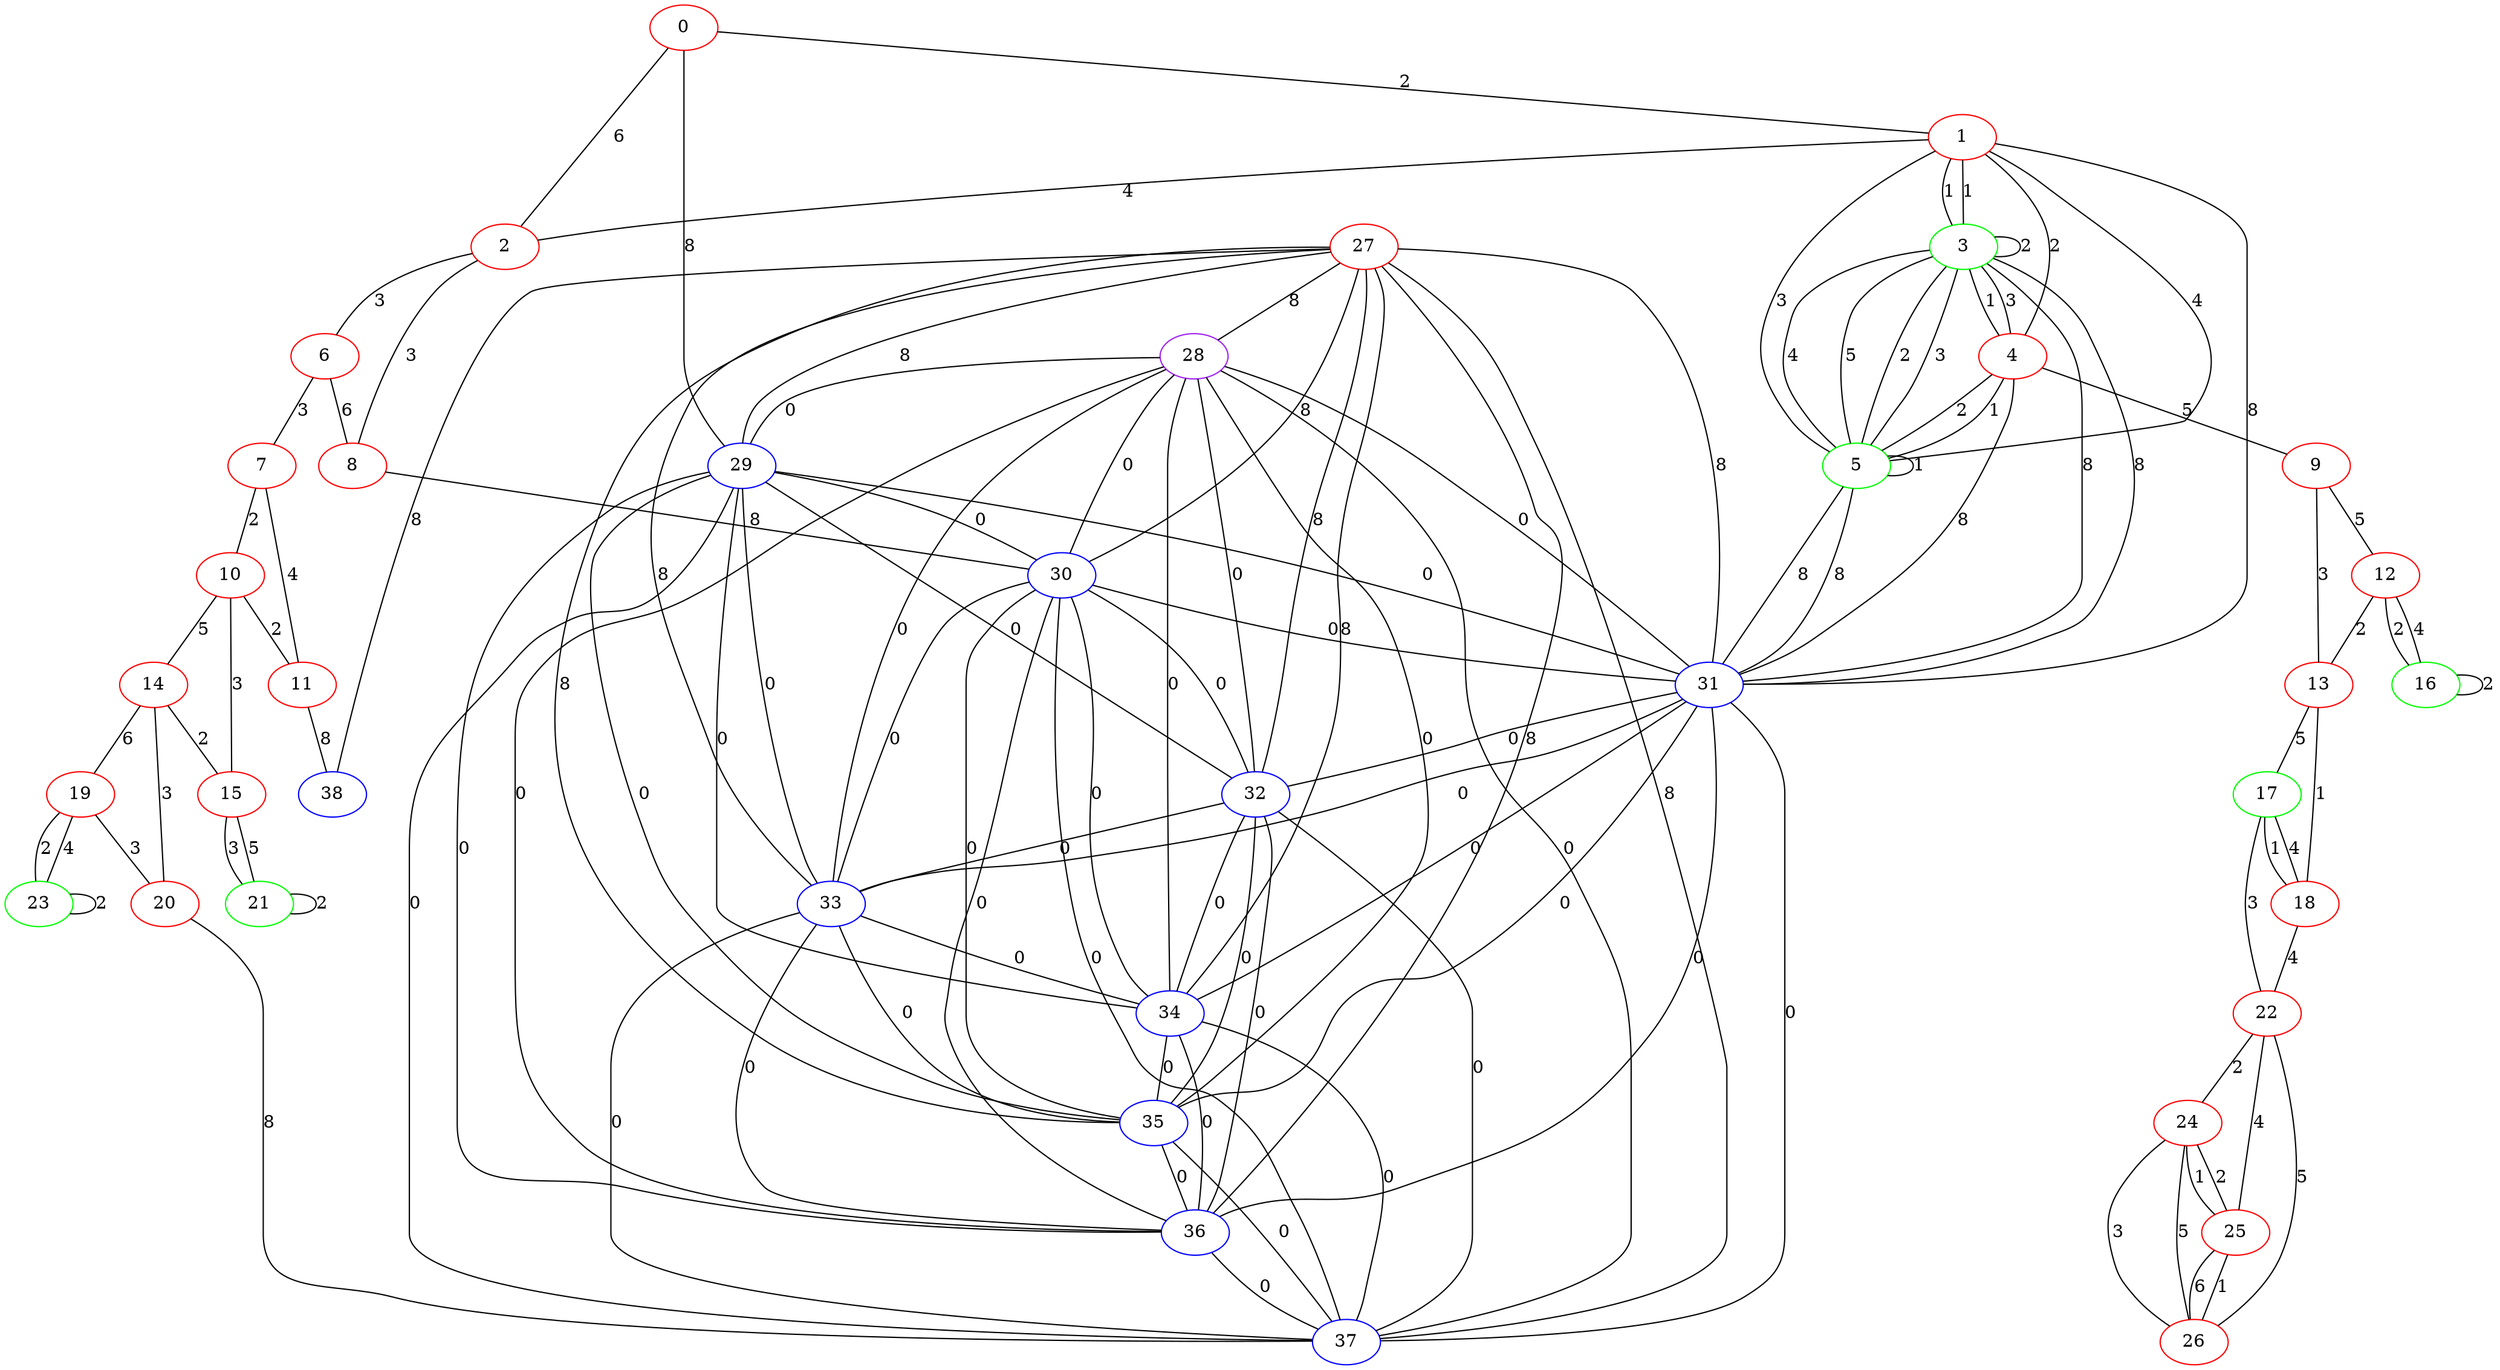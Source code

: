 graph "" {
0 [color=red, weight=1];
1 [color=red, weight=1];
2 [color=red, weight=1];
3 [color=green, weight=2];
4 [color=red, weight=1];
5 [color=green, weight=2];
6 [color=red, weight=1];
7 [color=red, weight=1];
8 [color=red, weight=1];
9 [color=red, weight=1];
10 [color=red, weight=1];
11 [color=red, weight=1];
12 [color=red, weight=1];
13 [color=red, weight=1];
14 [color=red, weight=1];
15 [color=red, weight=1];
16 [color=green, weight=2];
17 [color=green, weight=2];
18 [color=red, weight=1];
19 [color=red, weight=1];
20 [color=red, weight=1];
21 [color=green, weight=2];
22 [color=red, weight=1];
23 [color=green, weight=2];
24 [color=red, weight=1];
25 [color=red, weight=1];
26 [color=red, weight=1];
27 [color=red, weight=1];
28 [color=purple, weight=4];
29 [color=blue, weight=3];
30 [color=blue, weight=3];
31 [color=blue, weight=3];
32 [color=blue, weight=3];
33 [color=blue, weight=3];
34 [color=blue, weight=3];
35 [color=blue, weight=3];
36 [color=blue, weight=3];
37 [color=blue, weight=3];
38 [color=blue, weight=3];
0 -- 1  [key=0, label=2];
0 -- 2  [key=0, label=6];
0 -- 29  [key=0, label=8];
1 -- 2  [key=0, label=4];
1 -- 3  [key=0, label=1];
1 -- 3  [key=1, label=1];
1 -- 4  [key=0, label=2];
1 -- 5  [key=0, label=3];
1 -- 5  [key=1, label=4];
1 -- 31  [key=0, label=8];
2 -- 8  [key=0, label=3];
2 -- 6  [key=0, label=3];
3 -- 3  [key=0, label=2];
3 -- 4  [key=0, label=3];
3 -- 4  [key=1, label=1];
3 -- 5  [key=0, label=4];
3 -- 5  [key=1, label=5];
3 -- 5  [key=2, label=2];
3 -- 5  [key=3, label=3];
3 -- 31  [key=0, label=8];
3 -- 31  [key=1, label=8];
4 -- 31  [key=0, label=8];
4 -- 5  [key=0, label=1];
4 -- 5  [key=1, label=2];
4 -- 9  [key=0, label=5];
5 -- 5  [key=0, label=1];
5 -- 31  [key=0, label=8];
5 -- 31  [key=1, label=8];
6 -- 8  [key=0, label=6];
6 -- 7  [key=0, label=3];
7 -- 10  [key=0, label=2];
7 -- 11  [key=0, label=4];
8 -- 30  [key=0, label=8];
9 -- 12  [key=0, label=5];
9 -- 13  [key=0, label=3];
10 -- 11  [key=0, label=2];
10 -- 14  [key=0, label=5];
10 -- 15  [key=0, label=3];
11 -- 38  [key=0, label=8];
12 -- 16  [key=0, label=4];
12 -- 16  [key=1, label=2];
12 -- 13  [key=0, label=2];
13 -- 17  [key=0, label=5];
13 -- 18  [key=0, label=1];
14 -- 19  [key=0, label=6];
14 -- 20  [key=0, label=3];
14 -- 15  [key=0, label=2];
15 -- 21  [key=0, label=3];
15 -- 21  [key=1, label=5];
16 -- 16  [key=0, label=2];
17 -- 18  [key=0, label=4];
17 -- 18  [key=1, label=1];
17 -- 22  [key=0, label=3];
18 -- 22  [key=0, label=4];
19 -- 20  [key=0, label=3];
19 -- 23  [key=0, label=4];
19 -- 23  [key=1, label=2];
20 -- 37  [key=0, label=8];
21 -- 21  [key=0, label=2];
22 -- 24  [key=0, label=2];
22 -- 25  [key=0, label=4];
22 -- 26  [key=0, label=5];
23 -- 23  [key=0, label=2];
24 -- 25  [key=0, label=2];
24 -- 25  [key=1, label=1];
24 -- 26  [key=0, label=3];
24 -- 26  [key=1, label=5];
25 -- 26  [key=0, label=1];
25 -- 26  [key=1, label=6];
27 -- 32  [key=0, label=8];
27 -- 33  [key=0, label=8];
27 -- 34  [key=0, label=8];
27 -- 35  [key=0, label=8];
27 -- 36  [key=0, label=8];
27 -- 37  [key=0, label=8];
27 -- 38  [key=0, label=8];
27 -- 28  [key=0, label=8];
27 -- 29  [key=0, label=8];
27 -- 30  [key=0, label=8];
27 -- 31  [key=0, label=8];
28 -- 32  [key=0, label=0];
28 -- 33  [key=0, label=0];
28 -- 34  [key=0, label=0];
28 -- 35  [key=0, label=0];
28 -- 36  [key=0, label=0];
28 -- 37  [key=0, label=0];
28 -- 29  [key=0, label=0];
28 -- 30  [key=0, label=0];
28 -- 31  [key=0, label=0];
29 -- 32  [key=0, label=0];
29 -- 34  [key=0, label=0];
29 -- 35  [key=0, label=0];
29 -- 36  [key=0, label=0];
29 -- 37  [key=0, label=0];
29 -- 33  [key=0, label=0];
29 -- 30  [key=0, label=0];
29 -- 31  [key=0, label=0];
30 -- 32  [key=0, label=0];
30 -- 33  [key=0, label=0];
30 -- 34  [key=0, label=0];
30 -- 35  [key=0, label=0];
30 -- 36  [key=0, label=0];
30 -- 37  [key=0, label=0];
30 -- 31  [key=0, label=0];
31 -- 32  [key=0, label=0];
31 -- 34  [key=0, label=0];
31 -- 33  [key=0, label=0];
31 -- 35  [key=0, label=0];
31 -- 36  [key=0, label=0];
31 -- 37  [key=0, label=0];
32 -- 33  [key=0, label=0];
32 -- 34  [key=0, label=0];
32 -- 35  [key=0, label=0];
32 -- 36  [key=0, label=0];
32 -- 37  [key=0, label=0];
33 -- 34  [key=0, label=0];
33 -- 35  [key=0, label=0];
33 -- 36  [key=0, label=0];
33 -- 37  [key=0, label=0];
34 -- 35  [key=0, label=0];
34 -- 36  [key=0, label=0];
34 -- 37  [key=0, label=0];
35 -- 36  [key=0, label=0];
35 -- 37  [key=0, label=0];
36 -- 37  [key=0, label=0];
}
